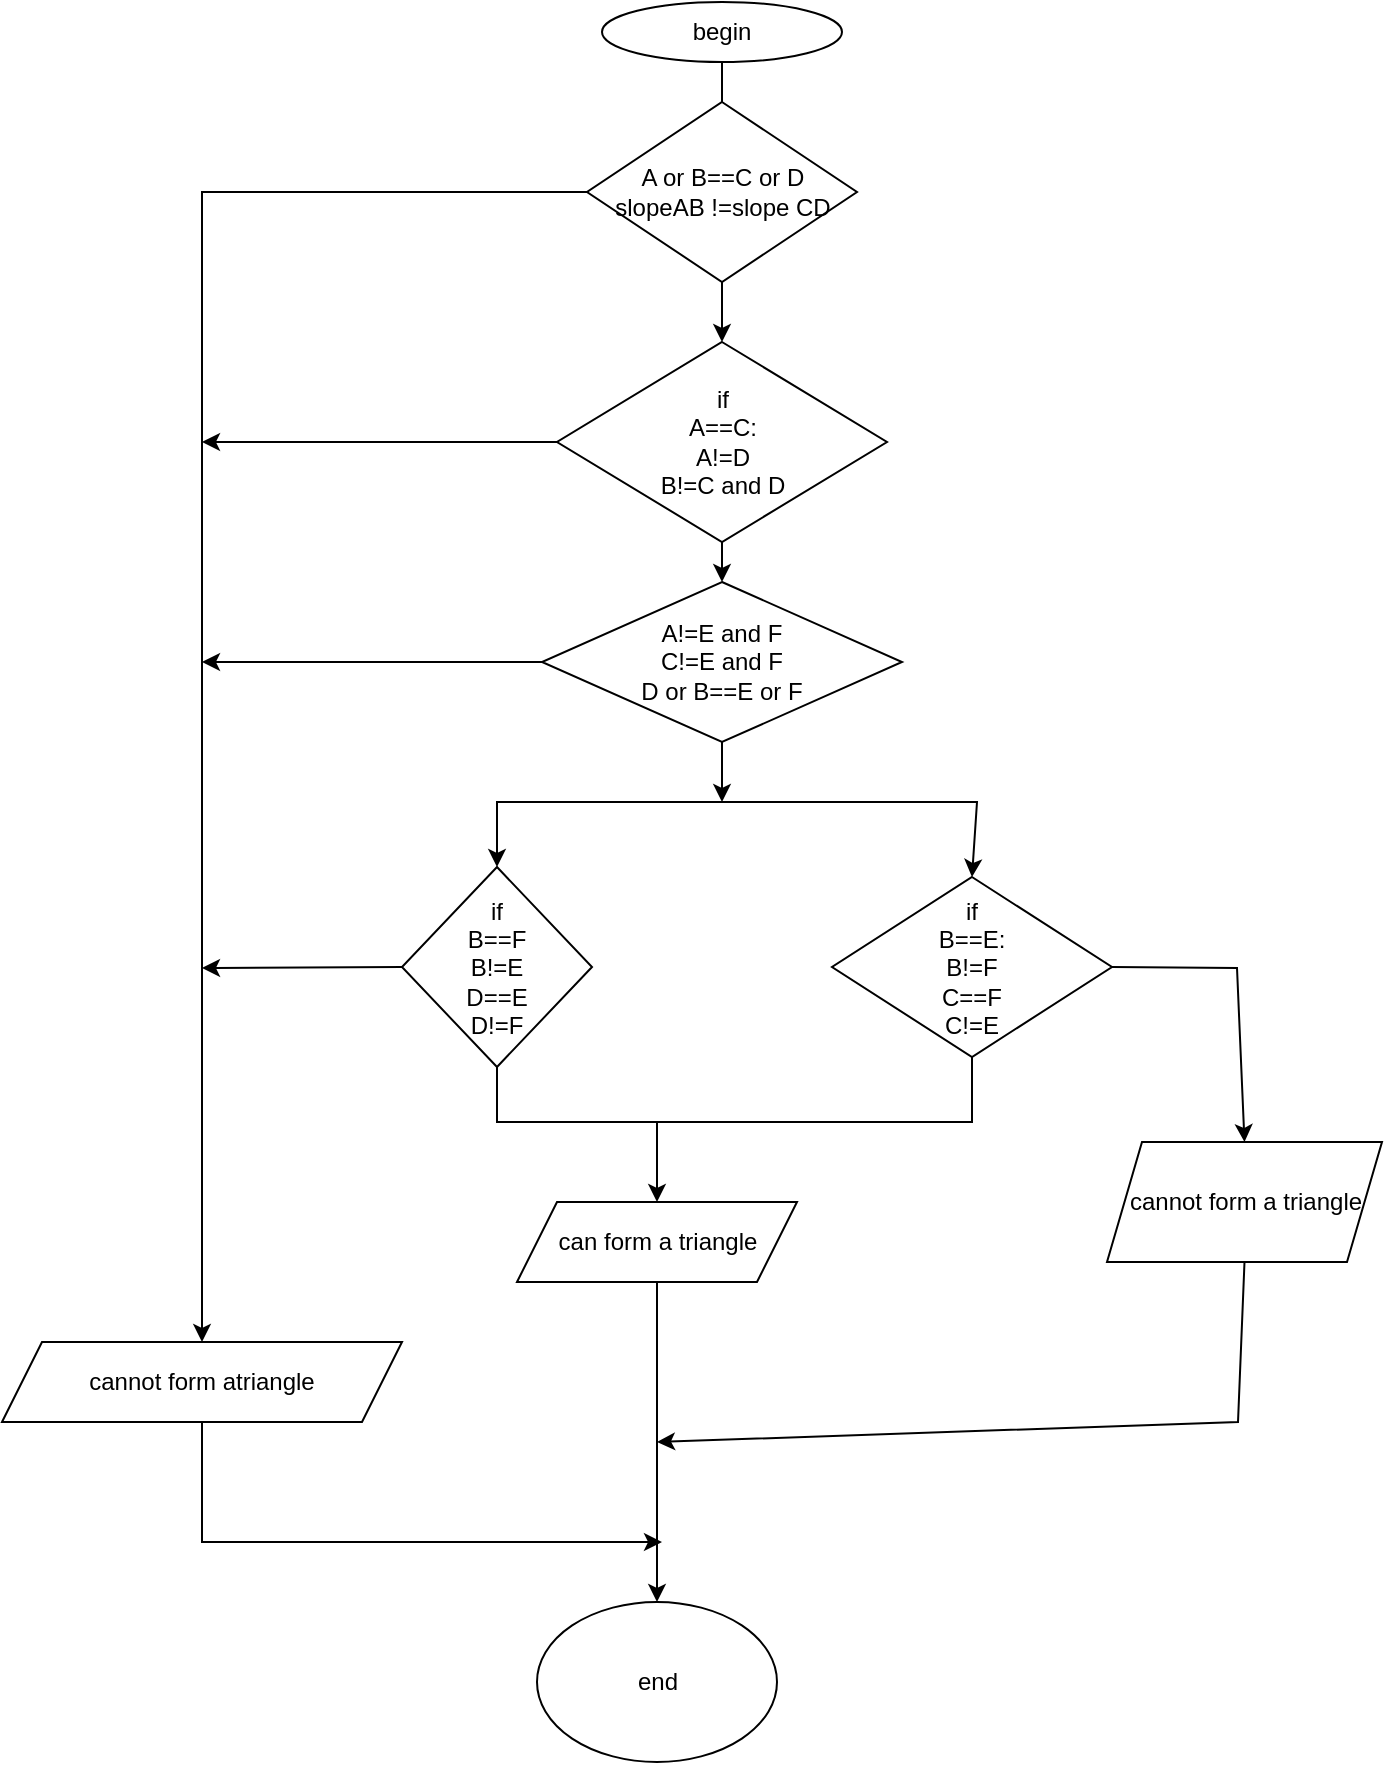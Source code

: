 <mxfile version="20.8.16" type="device"><diagram name="Page-1" id="fkwlKlTZShPkgX1dooGQ"><mxGraphModel dx="1650" dy="860" grid="1" gridSize="10" guides="1" tooltips="1" connect="1" arrows="1" fold="1" page="1" pageScale="1" pageWidth="850" pageHeight="1100" math="0" shadow="0"><root><mxCell id="0"/><mxCell id="1" parent="0"/><mxCell id="H-l-jP1c34VrGAPQqo5g-34" value="begin" style="ellipse;whiteSpace=wrap;html=1;" vertex="1" parent="1"><mxGeometry x="160" y="10" width="120" height="30" as="geometry"/></mxCell><mxCell id="H-l-jP1c34VrGAPQqo5g-35" value="" style="endArrow=classic;html=1;rounded=0;exitX=0.5;exitY=1;exitDx=0;exitDy=0;" edge="1" parent="1" source="H-l-jP1c34VrGAPQqo5g-34"><mxGeometry width="50" height="50" relative="1" as="geometry"><mxPoint x="220" y="170" as="sourcePoint"/><mxPoint x="220" y="80" as="targetPoint"/></mxGeometry></mxCell><mxCell id="H-l-jP1c34VrGAPQqo5g-36" value="A or B==C or D&lt;br&gt;slopeAB !=slope CD" style="rhombus;whiteSpace=wrap;html=1;" vertex="1" parent="1"><mxGeometry x="152.5" y="60" width="135" height="90" as="geometry"/></mxCell><mxCell id="H-l-jP1c34VrGAPQqo5g-37" value="" style="endArrow=classic;html=1;rounded=0;exitX=0.5;exitY=1;exitDx=0;exitDy=0;entryX=0.5;entryY=0;entryDx=0;entryDy=0;" edge="1" parent="1" source="H-l-jP1c34VrGAPQqo5g-36" target="H-l-jP1c34VrGAPQqo5g-38"><mxGeometry width="50" height="50" relative="1" as="geometry"><mxPoint x="220" y="320" as="sourcePoint"/><mxPoint x="220" y="200" as="targetPoint"/></mxGeometry></mxCell><mxCell id="H-l-jP1c34VrGAPQqo5g-38" value="if&lt;br&gt;A==C:&lt;br&gt;A!=D&lt;br&gt;B!=C and D" style="rhombus;whiteSpace=wrap;html=1;" vertex="1" parent="1"><mxGeometry x="137.5" y="180" width="165" height="100" as="geometry"/></mxCell><mxCell id="H-l-jP1c34VrGAPQqo5g-39" value="" style="endArrow=classic;html=1;rounded=0;exitX=0.5;exitY=1;exitDx=0;exitDy=0;startArrow=none;" edge="1" parent="1" source="H-l-jP1c34VrGAPQqo5g-40"><mxGeometry width="50" height="50" relative="1" as="geometry"><mxPoint x="70" y="380" as="sourcePoint"/><mxPoint x="220" y="350" as="targetPoint"/></mxGeometry></mxCell><mxCell id="H-l-jP1c34VrGAPQqo5g-44" value="if&lt;br&gt;B==F&lt;br&gt;B!=E&lt;br&gt;D==E&lt;br&gt;D!=F" style="rhombus;whiteSpace=wrap;html=1;direction=south;" vertex="1" parent="1"><mxGeometry x="60" y="442.5" width="95" height="100" as="geometry"/></mxCell><mxCell id="H-l-jP1c34VrGAPQqo5g-46" value="" style="endArrow=classic;html=1;rounded=0;exitX=0.5;exitY=1;exitDx=0;exitDy=0;" edge="1" parent="1" source="H-l-jP1c34VrGAPQqo5g-40"><mxGeometry width="50" height="50" relative="1" as="geometry"><mxPoint x="440" y="480" as="sourcePoint"/><mxPoint x="220" y="410" as="targetPoint"/></mxGeometry></mxCell><mxCell id="H-l-jP1c34VrGAPQqo5g-47" value="if&lt;br&gt;B==E:&lt;br&gt;B!=F&lt;br&gt;C==F&lt;br&gt;C!=E" style="rhombus;whiteSpace=wrap;html=1;" vertex="1" parent="1"><mxGeometry x="275" y="447.5" width="140" height="90" as="geometry"/></mxCell><mxCell id="H-l-jP1c34VrGAPQqo5g-48" value="" style="endArrow=classic;html=1;rounded=0;exitX=0;exitY=0.5;exitDx=0;exitDy=0;entryX=0.5;entryY=0;entryDx=0;entryDy=0;" edge="1" parent="1" source="H-l-jP1c34VrGAPQqo5g-36" target="H-l-jP1c34VrGAPQqo5g-54"><mxGeometry width="50" height="50" relative="1" as="geometry"><mxPoint x="10" y="160" as="sourcePoint"/><mxPoint x="-200" y="125" as="targetPoint"/><Array as="points"><mxPoint x="-40" y="105"/></Array></mxGeometry></mxCell><mxCell id="H-l-jP1c34VrGAPQqo5g-49" value="" style="endArrow=classic;html=1;rounded=0;exitX=0;exitY=0.5;exitDx=0;exitDy=0;" edge="1" parent="1" source="H-l-jP1c34VrGAPQqo5g-38"><mxGeometry width="50" height="50" relative="1" as="geometry"><mxPoint x="20" y="260" as="sourcePoint"/><mxPoint x="-40" y="230" as="targetPoint"/></mxGeometry></mxCell><mxCell id="H-l-jP1c34VrGAPQqo5g-50" value="" style="endArrow=classic;html=1;rounded=0;exitX=0;exitY=0.5;exitDx=0;exitDy=0;" edge="1" parent="1" source="H-l-jP1c34VrGAPQqo5g-40"><mxGeometry width="50" height="50" relative="1" as="geometry"><mxPoint x="-10" y="390" as="sourcePoint"/><mxPoint x="-40" y="340" as="targetPoint"/></mxGeometry></mxCell><mxCell id="H-l-jP1c34VrGAPQqo5g-54" value="cannot form atriangle" style="shape=parallelogram;perimeter=parallelogramPerimeter;whiteSpace=wrap;html=1;fixedSize=1;" vertex="1" parent="1"><mxGeometry x="-140" y="680" width="200" height="40" as="geometry"/></mxCell><mxCell id="H-l-jP1c34VrGAPQqo5g-55" value="" style="endArrow=classic;html=1;rounded=0;exitX=0.5;exitY=1;exitDx=0;exitDy=0;" edge="1" parent="1" source="H-l-jP1c34VrGAPQqo5g-44"><mxGeometry width="50" height="50" relative="1" as="geometry"><mxPoint x="-70" y="810" as="sourcePoint"/><mxPoint x="-40" y="493" as="targetPoint"/></mxGeometry></mxCell><mxCell id="H-l-jP1c34VrGAPQqo5g-57" value="" style="endArrow=none;html=1;rounded=0;exitX=1;exitY=0.5;exitDx=0;exitDy=0;entryX=0.5;entryY=1;entryDx=0;entryDy=0;" edge="1" parent="1" source="H-l-jP1c34VrGAPQqo5g-44" target="H-l-jP1c34VrGAPQqo5g-47"><mxGeometry width="50" height="50" relative="1" as="geometry"><mxPoint x="-42.5" y="570" as="sourcePoint"/><mxPoint x="347.5" y="570" as="targetPoint"/><Array as="points"><mxPoint x="107.5" y="570"/><mxPoint x="345" y="570"/></Array></mxGeometry></mxCell><mxCell id="H-l-jP1c34VrGAPQqo5g-58" value="" style="endArrow=classic;html=1;rounded=0;" edge="1" parent="1"><mxGeometry width="50" height="50" relative="1" as="geometry"><mxPoint x="187.5" y="570" as="sourcePoint"/><mxPoint x="187.5" y="610" as="targetPoint"/></mxGeometry></mxCell><mxCell id="H-l-jP1c34VrGAPQqo5g-59" value="can form a triangle" style="shape=parallelogram;perimeter=parallelogramPerimeter;whiteSpace=wrap;html=1;fixedSize=1;" vertex="1" parent="1"><mxGeometry x="117.5" y="610" width="140" height="40" as="geometry"/></mxCell><mxCell id="H-l-jP1c34VrGAPQqo5g-60" value="" style="endArrow=classic;html=1;rounded=0;exitX=0.5;exitY=1;exitDx=0;exitDy=0;" edge="1" parent="1" source="H-l-jP1c34VrGAPQqo5g-59"><mxGeometry width="50" height="50" relative="1" as="geometry"><mxPoint x="57.5" y="770" as="sourcePoint"/><mxPoint x="187.5" y="810" as="targetPoint"/></mxGeometry></mxCell><mxCell id="H-l-jP1c34VrGAPQqo5g-61" value="end" style="ellipse;whiteSpace=wrap;html=1;" vertex="1" parent="1"><mxGeometry x="127.5" y="810" width="120" height="80" as="geometry"/></mxCell><mxCell id="H-l-jP1c34VrGAPQqo5g-62" value="" style="endArrow=classic;html=1;rounded=0;exitX=0.5;exitY=1;exitDx=0;exitDy=0;" edge="1" parent="1" source="H-l-jP1c34VrGAPQqo5g-54"><mxGeometry width="50" height="50" relative="1" as="geometry"><mxPoint x="-110" y="850" as="sourcePoint"/><mxPoint x="190" y="780" as="targetPoint"/><Array as="points"><mxPoint x="-40" y="780"/></Array></mxGeometry></mxCell><mxCell id="H-l-jP1c34VrGAPQqo5g-65" value="" style="endArrow=classic;html=1;rounded=0;exitX=1;exitY=0.5;exitDx=0;exitDy=0;entryX=0.5;entryY=0;entryDx=0;entryDy=0;" edge="1" parent="1" source="H-l-jP1c34VrGAPQqo5g-47" target="H-l-jP1c34VrGAPQqo5g-67"><mxGeometry width="50" height="50" relative="1" as="geometry"><mxPoint x="557.5" y="610" as="sourcePoint"/><mxPoint x="547.5" y="495" as="targetPoint"/><Array as="points"><mxPoint x="477.5" y="493"/></Array></mxGeometry></mxCell><mxCell id="H-l-jP1c34VrGAPQqo5g-67" value="cannot form a triangle" style="shape=parallelogram;perimeter=parallelogramPerimeter;whiteSpace=wrap;html=1;fixedSize=1;size=17.5;" vertex="1" parent="1"><mxGeometry x="412.5" y="580" width="137.5" height="60" as="geometry"/></mxCell><mxCell id="H-l-jP1c34VrGAPQqo5g-69" value="" style="endArrow=classic;html=1;rounded=0;exitX=0.5;exitY=1;exitDx=0;exitDy=0;entryX=0.5;entryY=0;entryDx=0;entryDy=0;" edge="1" parent="1" source="H-l-jP1c34VrGAPQqo5g-38" target="H-l-jP1c34VrGAPQqo5g-40"><mxGeometry width="50" height="50" relative="1" as="geometry"><mxPoint x="537.5" y="500" as="sourcePoint"/><mxPoint x="547.5" y="730" as="targetPoint"/></mxGeometry></mxCell><mxCell id="H-l-jP1c34VrGAPQqo5g-70" value="" style="endArrow=classic;html=1;rounded=0;exitX=0.5;exitY=1;exitDx=0;exitDy=0;" edge="1" parent="1" source="H-l-jP1c34VrGAPQqo5g-67"><mxGeometry width="50" height="50" relative="1" as="geometry"><mxPoint x="480" y="650" as="sourcePoint"/><mxPoint x="187.5" y="730" as="targetPoint"/><Array as="points"><mxPoint x="478" y="720"/></Array></mxGeometry></mxCell><mxCell id="H-l-jP1c34VrGAPQqo5g-71" value="" style="endArrow=classic;startArrow=classic;html=1;rounded=0;exitX=0;exitY=0.5;exitDx=0;exitDy=0;entryX=0.5;entryY=0;entryDx=0;entryDy=0;" edge="1" parent="1" source="H-l-jP1c34VrGAPQqo5g-44" target="H-l-jP1c34VrGAPQqo5g-47"><mxGeometry width="50" height="50" relative="1" as="geometry"><mxPoint x="17.5" y="610" as="sourcePoint"/><mxPoint x="357.5" y="460" as="targetPoint"/><Array as="points"><mxPoint x="107.5" y="410"/><mxPoint x="347.5" y="410"/></Array></mxGeometry></mxCell><mxCell id="H-l-jP1c34VrGAPQqo5g-40" value="A!=E and F&lt;br&gt;C!=E and F&lt;br&gt;D or B==E or F" style="rhombus;whiteSpace=wrap;html=1;" vertex="1" parent="1"><mxGeometry x="130" y="300" width="180" height="80" as="geometry"/></mxCell></root></mxGraphModel></diagram></mxfile>